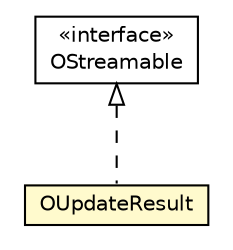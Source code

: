 #!/usr/local/bin/dot
#
# Class diagram 
# Generated by UMLGraph version R5_6-24-gf6e263 (http://www.umlgraph.org/)
#

digraph G {
	edge [fontname="Helvetica",fontsize=10,labelfontname="Helvetica",labelfontsize=10];
	node [fontname="Helvetica",fontsize=10,shape=plaintext];
	nodesep=0.25;
	ranksep=0.5;
	// com.orientechnologies.orient.core.serialization.OStreamable
	c7405199 [label=<<table title="com.orientechnologies.orient.core.serialization.OStreamable" border="0" cellborder="1" cellspacing="0" cellpadding="2" port="p" href="../../../../core/serialization/OStreamable.html">
		<tr><td><table border="0" cellspacing="0" cellpadding="1">
<tr><td align="center" balign="center"> &#171;interface&#187; </td></tr>
<tr><td align="center" balign="center"> OStreamable </td></tr>
		</table></td></tr>
		</table>>, URL="../../../../core/serialization/OStreamable.html", fontname="Helvetica", fontcolor="black", fontsize=10.0];
	// com.orientechnologies.orient.server.distributed.impl.task.OUpdateDatabaseStatusTask.OUpdateResult
	c7406452 [label=<<table title="com.orientechnologies.orient.server.distributed.impl.task.OUpdateDatabaseStatusTask.OUpdateResult" border="0" cellborder="1" cellspacing="0" cellpadding="2" port="p" bgcolor="lemonChiffon" href="./OUpdateDatabaseStatusTask.OUpdateResult.html">
		<tr><td><table border="0" cellspacing="0" cellpadding="1">
<tr><td align="center" balign="center"> OUpdateResult </td></tr>
		</table></td></tr>
		</table>>, URL="./OUpdateDatabaseStatusTask.OUpdateResult.html", fontname="Helvetica", fontcolor="black", fontsize=10.0];
	//com.orientechnologies.orient.server.distributed.impl.task.OUpdateDatabaseStatusTask.OUpdateResult implements com.orientechnologies.orient.core.serialization.OStreamable
	c7405199:p -> c7406452:p [dir=back,arrowtail=empty,style=dashed];
}

